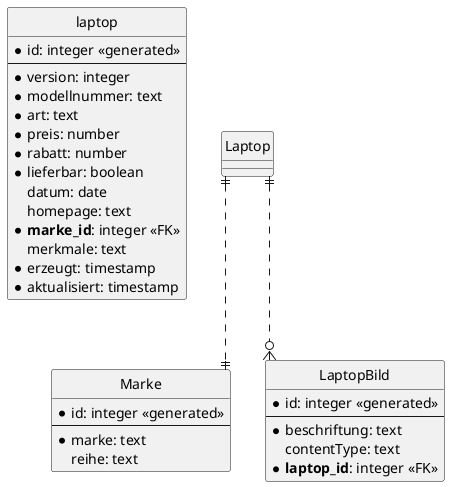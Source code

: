 ' Copyright (C) 2019 - present Juergen Zimmermann, Hochschule Karlsruhe
'
' This program is free software: you can redistribute it and/or modify
' it under the terms of the GNU General Public License as published by
' the Free Software Foundation, either version 3 of the License, or
' (at your option) any later version.
'
' This program is distributed in the hope that it will be useful,
' but WITHOUT ANY WARRANTY; without even the implied warranty of
' MERCHANTABILITY or FITNESS FOR A PARTICULAR PURPOSE.  See the
' GNU General Public License for more details.
'
' You should have received a copy of the GNU General Public License
' along with this program.  If not, see <https://www.gnu.org/licenses/>.

' Preview durch <Alt>d

@startuml ER Diagramm

' hide the spot
hide circle

' evtl. Prbleme mit Kraehenfuessen vermeiden
skinparam linetype ortho

entity "laptop" {
  * id: integer <<generated>>
  --
  * version: integer
  * modellnummer: text
  * art: text
  * preis: number
  * rabatt: number
  * lieferbar: boolean
    datum: date
    homepage: text
  * **marke_id**: integer <<FK>>
    merkmale: text
  * erzeugt: timestamp
  * aktualisiert: timestamp
}

entity "Marke" {
  * id: integer <<generated>>
  --
  * marke: text
    reihe: text
}

entity "LaptopBild" {
  * id: integer <<generated>>
  --
  * beschriftung: text
    contentType: text
  * **laptop_id**: integer <<FK>>
}

Laptop ||..|| Marke
Laptop ||..o{ LaptopBild

@enduml
